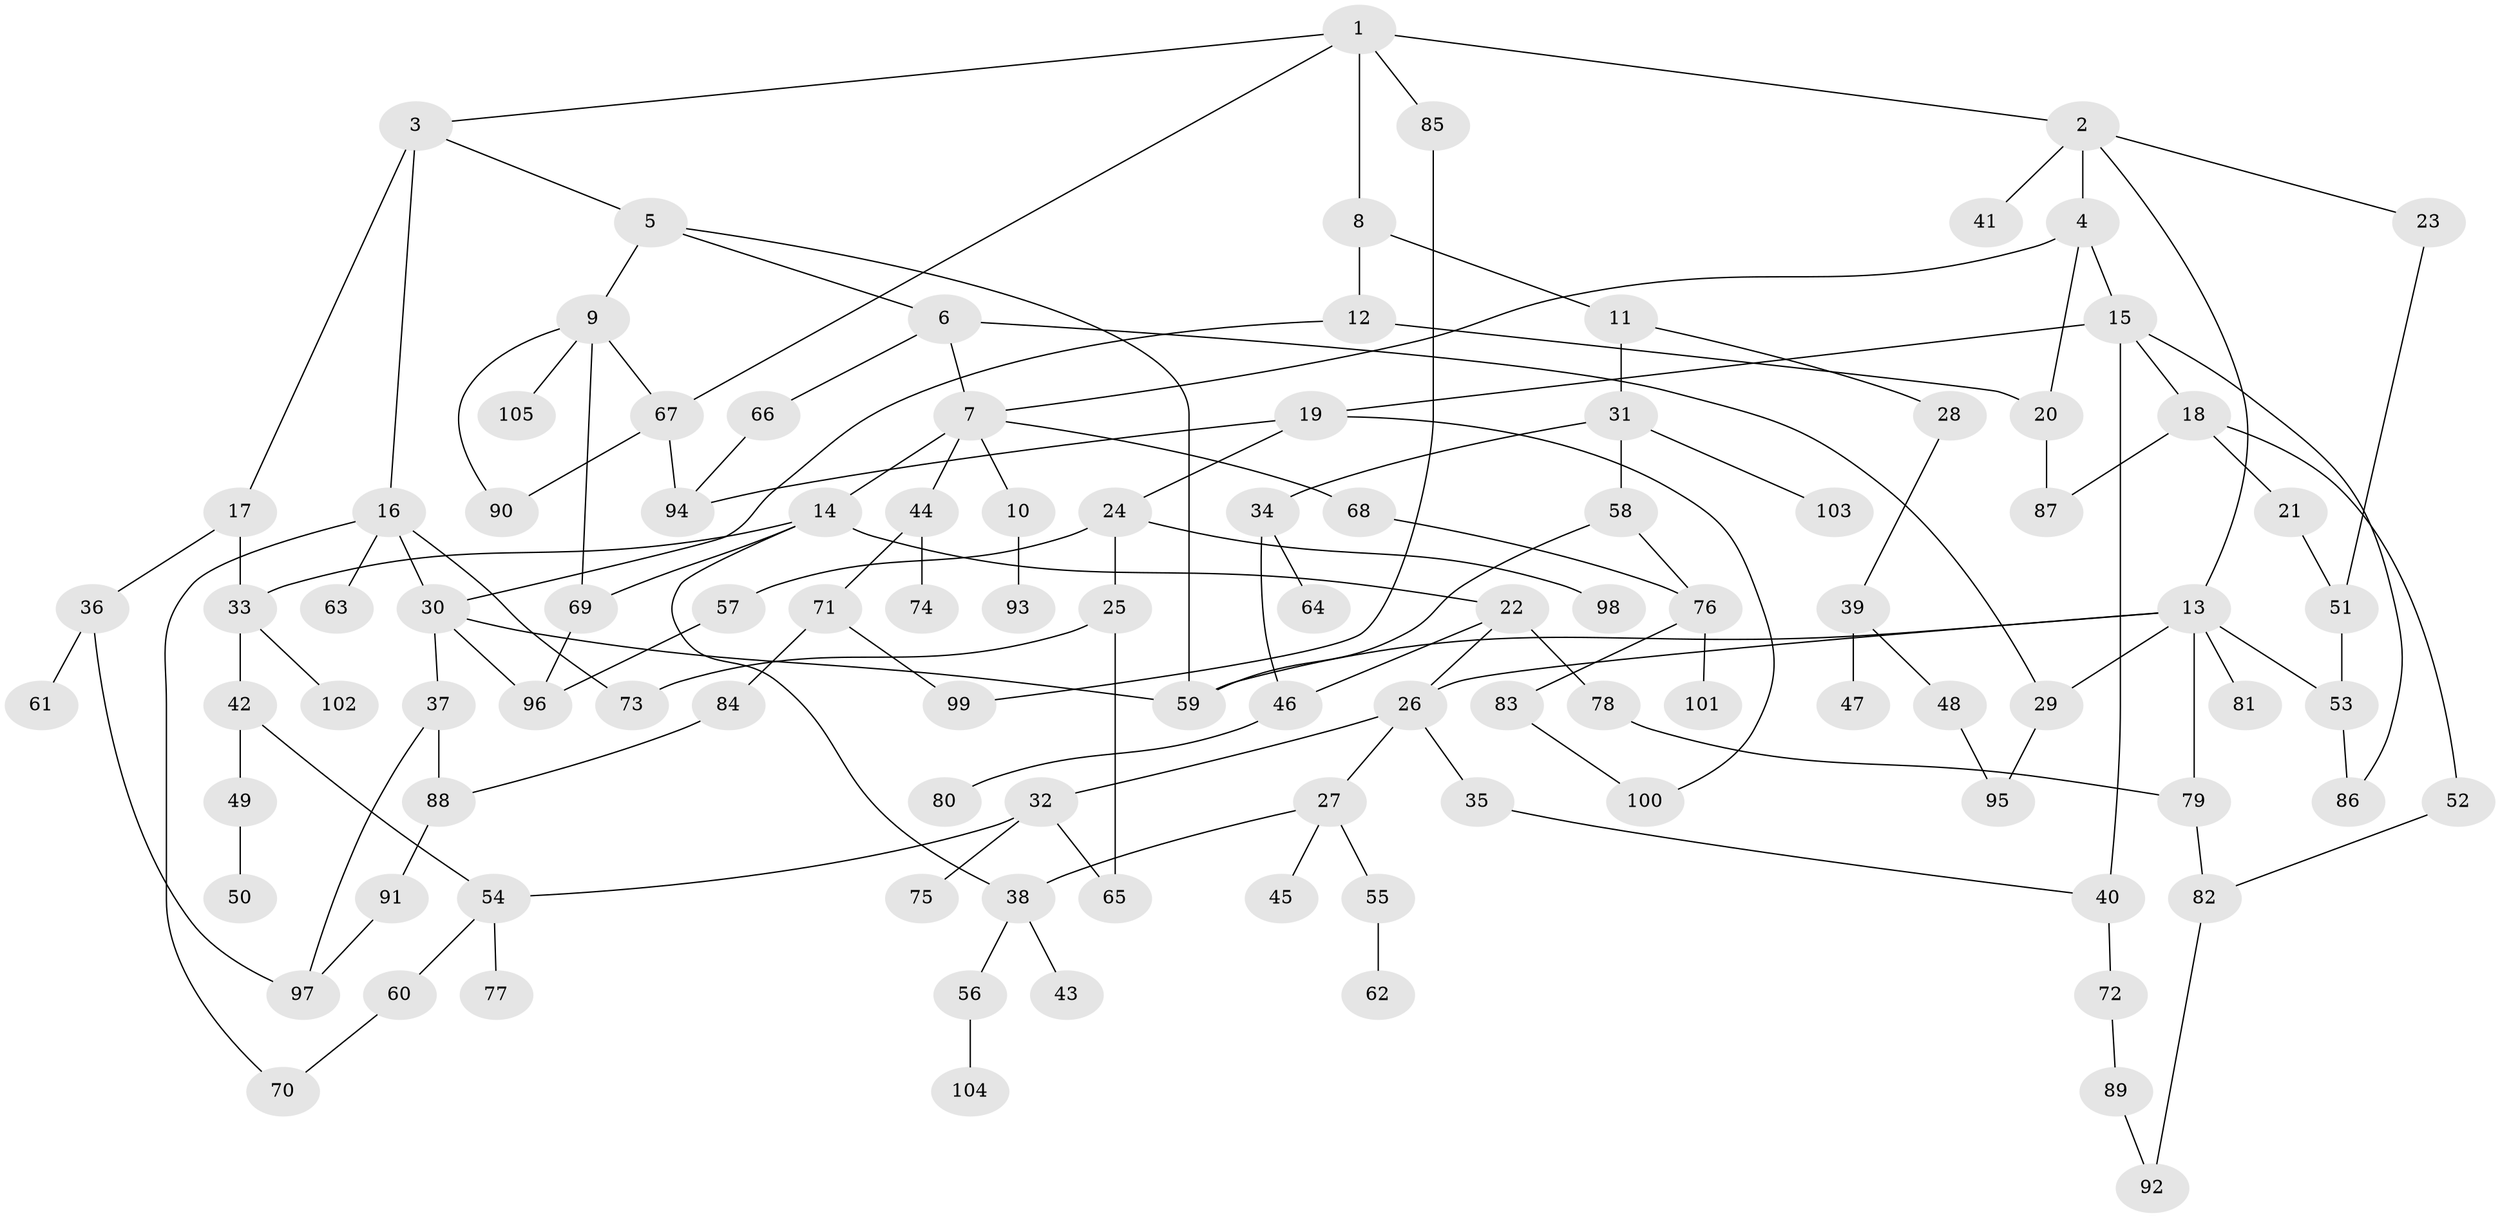 // coarse degree distribution, {10: 0.03125, 6: 0.09375, 7: 0.03125, 1: 0.125, 3: 0.34375, 9: 0.03125, 5: 0.09375, 4: 0.0625, 2: 0.1875}
// Generated by graph-tools (version 1.1) at 2025/48/03/04/25 22:48:36]
// undirected, 105 vertices, 141 edges
graph export_dot {
  node [color=gray90,style=filled];
  1;
  2;
  3;
  4;
  5;
  6;
  7;
  8;
  9;
  10;
  11;
  12;
  13;
  14;
  15;
  16;
  17;
  18;
  19;
  20;
  21;
  22;
  23;
  24;
  25;
  26;
  27;
  28;
  29;
  30;
  31;
  32;
  33;
  34;
  35;
  36;
  37;
  38;
  39;
  40;
  41;
  42;
  43;
  44;
  45;
  46;
  47;
  48;
  49;
  50;
  51;
  52;
  53;
  54;
  55;
  56;
  57;
  58;
  59;
  60;
  61;
  62;
  63;
  64;
  65;
  66;
  67;
  68;
  69;
  70;
  71;
  72;
  73;
  74;
  75;
  76;
  77;
  78;
  79;
  80;
  81;
  82;
  83;
  84;
  85;
  86;
  87;
  88;
  89;
  90;
  91;
  92;
  93;
  94;
  95;
  96;
  97;
  98;
  99;
  100;
  101;
  102;
  103;
  104;
  105;
  1 -- 2;
  1 -- 3;
  1 -- 8;
  1 -- 85;
  1 -- 67;
  2 -- 4;
  2 -- 13;
  2 -- 23;
  2 -- 41;
  3 -- 5;
  3 -- 16;
  3 -- 17;
  4 -- 7;
  4 -- 15;
  4 -- 20;
  5 -- 6;
  5 -- 9;
  5 -- 59;
  6 -- 66;
  6 -- 7;
  6 -- 29;
  7 -- 10;
  7 -- 14;
  7 -- 44;
  7 -- 68;
  8 -- 11;
  8 -- 12;
  9 -- 67;
  9 -- 105;
  9 -- 69;
  9 -- 90;
  10 -- 93;
  11 -- 28;
  11 -- 31;
  12 -- 20;
  12 -- 30;
  13 -- 26;
  13 -- 29;
  13 -- 59;
  13 -- 79;
  13 -- 81;
  13 -- 53;
  14 -- 22;
  14 -- 69;
  14 -- 33;
  14 -- 38;
  15 -- 18;
  15 -- 19;
  15 -- 86;
  15 -- 40;
  16 -- 30;
  16 -- 63;
  16 -- 70;
  16 -- 73;
  17 -- 33;
  17 -- 36;
  18 -- 21;
  18 -- 52;
  18 -- 87;
  19 -- 24;
  19 -- 94;
  19 -- 100;
  20 -- 87;
  21 -- 51;
  22 -- 46;
  22 -- 78;
  22 -- 26;
  23 -- 51;
  24 -- 25;
  24 -- 57;
  24 -- 98;
  25 -- 73;
  25 -- 65;
  26 -- 27;
  26 -- 32;
  26 -- 35;
  27 -- 38;
  27 -- 45;
  27 -- 55;
  28 -- 39;
  29 -- 95;
  30 -- 37;
  30 -- 96;
  30 -- 59;
  31 -- 34;
  31 -- 58;
  31 -- 103;
  32 -- 65;
  32 -- 75;
  32 -- 54;
  33 -- 42;
  33 -- 102;
  34 -- 64;
  34 -- 46;
  35 -- 40;
  36 -- 61;
  36 -- 97;
  37 -- 88;
  37 -- 97;
  38 -- 43;
  38 -- 56;
  39 -- 47;
  39 -- 48;
  40 -- 72;
  42 -- 49;
  42 -- 54;
  44 -- 71;
  44 -- 74;
  46 -- 80;
  48 -- 95;
  49 -- 50;
  51 -- 53;
  52 -- 82;
  53 -- 86;
  54 -- 60;
  54 -- 77;
  55 -- 62;
  56 -- 104;
  57 -- 96;
  58 -- 76;
  58 -- 59;
  60 -- 70;
  66 -- 94;
  67 -- 90;
  67 -- 94;
  68 -- 76;
  69 -- 96;
  71 -- 84;
  71 -- 99;
  72 -- 89;
  76 -- 83;
  76 -- 101;
  78 -- 79;
  79 -- 82;
  82 -- 92;
  83 -- 100;
  84 -- 88;
  85 -- 99;
  88 -- 91;
  89 -- 92;
  91 -- 97;
}
